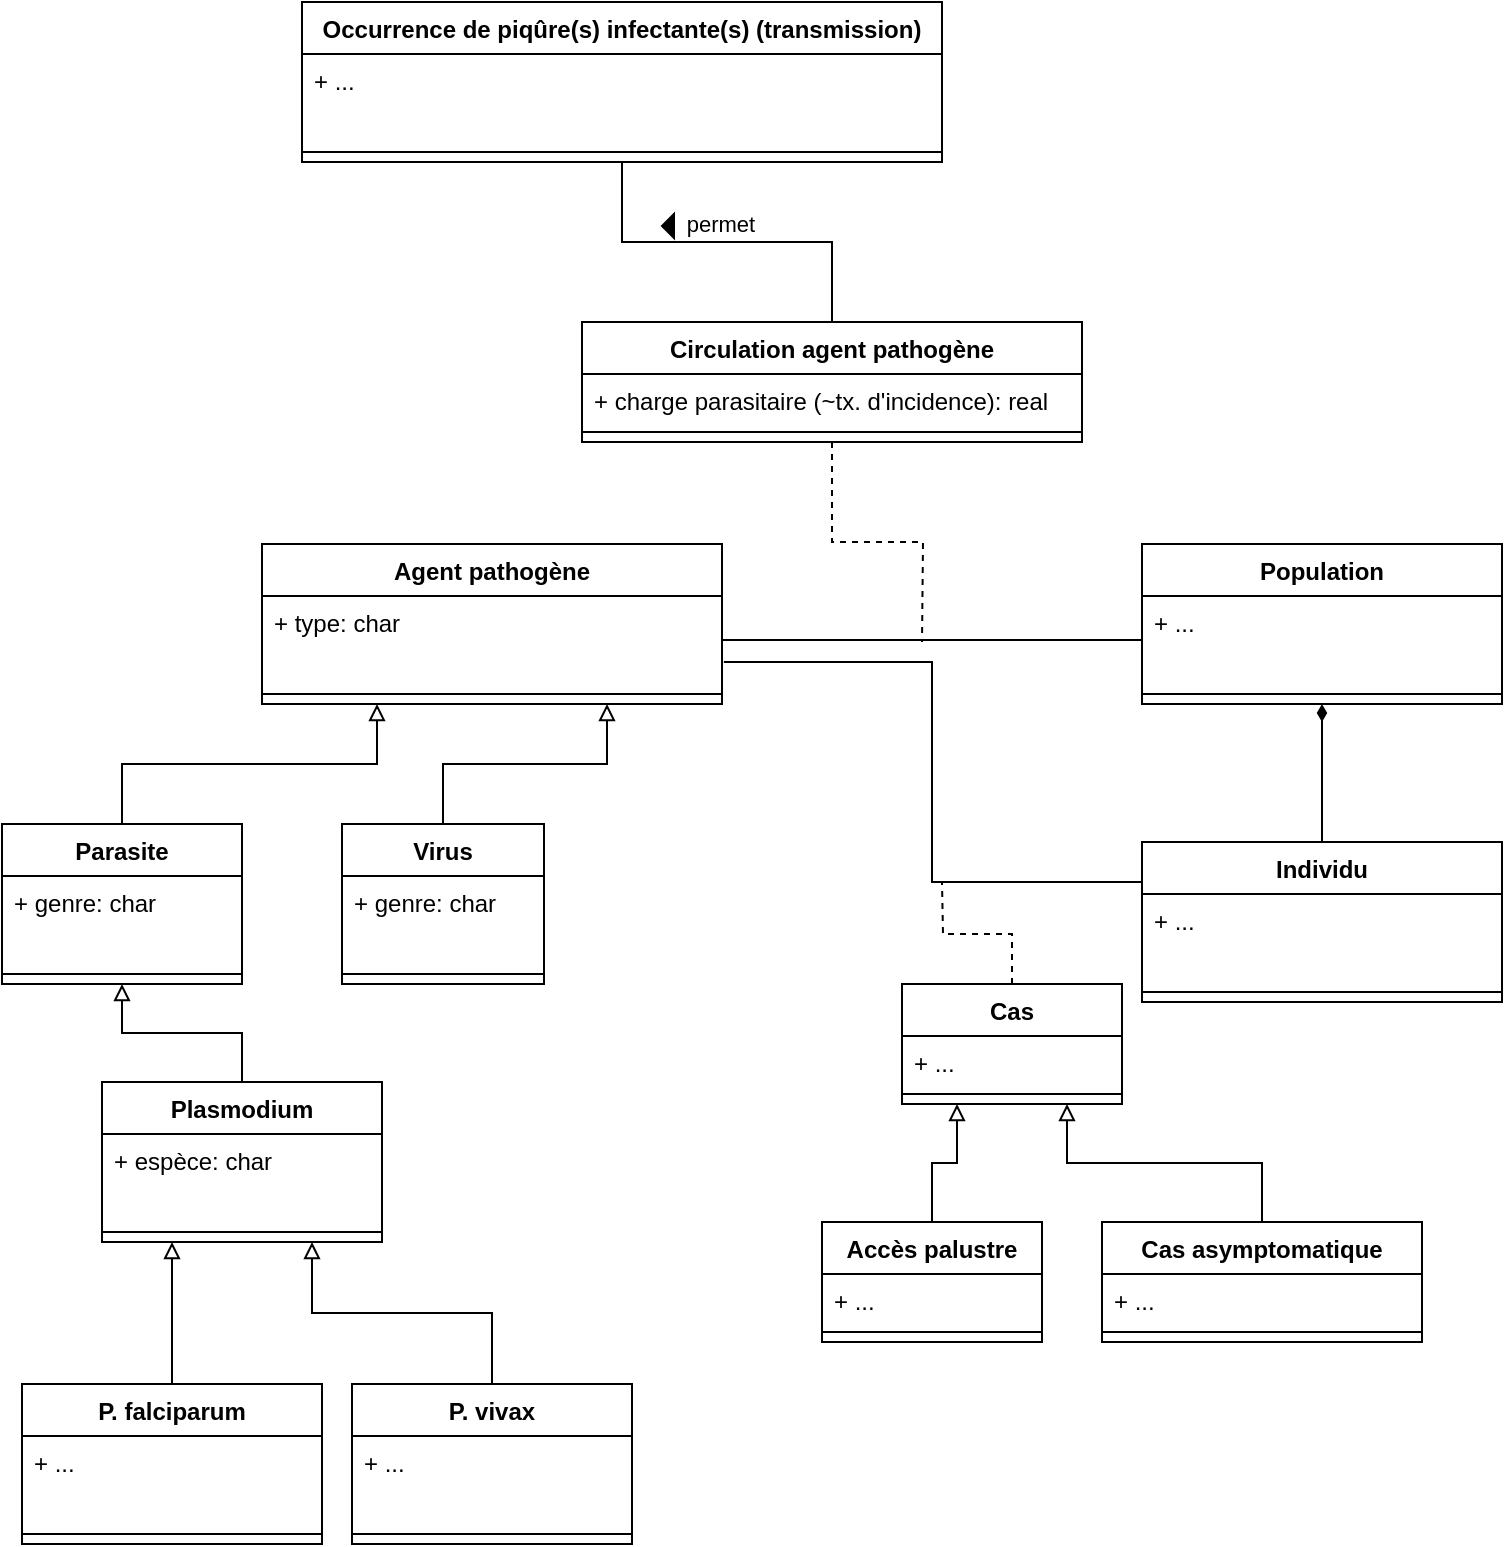 <mxfile version="18.0.5" type="github">
  <diagram id="hRZjEq_BK22MqC9YCZgR" name="Page-1">
    <mxGraphModel dx="1355" dy="777" grid="1" gridSize="10" guides="1" tooltips="1" connect="1" arrows="1" fold="1" page="1" pageScale="1" pageWidth="827" pageHeight="1169" math="0" shadow="0">
      <root>
        <mxCell id="0" />
        <mxCell id="1" parent="0" />
        <mxCell id="rXyoQtg_9MReQiFkFRUw-1" value="Occurrence de piqûre(s) infectante(s) (transmission)" style="swimlane;fontStyle=1;align=center;verticalAlign=top;childLayout=stackLayout;horizontal=1;startSize=26;horizontalStack=0;resizeParent=1;resizeParentMax=0;resizeLast=0;collapsible=1;marginBottom=0;" vertex="1" parent="1">
          <mxGeometry x="180" y="30" width="320" height="80" as="geometry" />
        </mxCell>
        <mxCell id="rXyoQtg_9MReQiFkFRUw-2" value="+ ..." style="text;strokeColor=none;fillColor=none;align=left;verticalAlign=top;spacingLeft=4;spacingRight=4;overflow=hidden;rotatable=0;points=[[0,0.5],[1,0.5]];portConstraint=eastwest;" vertex="1" parent="rXyoQtg_9MReQiFkFRUw-1">
          <mxGeometry y="26" width="320" height="44" as="geometry" />
        </mxCell>
        <mxCell id="rXyoQtg_9MReQiFkFRUw-3" value="" style="line;strokeWidth=1;fillColor=none;align=left;verticalAlign=middle;spacingTop=-1;spacingLeft=3;spacingRight=3;rotatable=0;labelPosition=right;points=[];portConstraint=eastwest;" vertex="1" parent="rXyoQtg_9MReQiFkFRUw-1">
          <mxGeometry y="70" width="320" height="10" as="geometry" />
        </mxCell>
        <mxCell id="rXyoQtg_9MReQiFkFRUw-4" style="edgeStyle=orthogonalEdgeStyle;rounded=0;orthogonalLoop=1;jettySize=auto;html=1;exitX=0.5;exitY=0;exitDx=0;exitDy=0;entryX=0.5;entryY=1;entryDx=0;entryDy=0;endArrow=none;endFill=0;" edge="1" parent="1" source="rXyoQtg_9MReQiFkFRUw-21" target="rXyoQtg_9MReQiFkFRUw-1">
          <mxGeometry relative="1" as="geometry">
            <mxPoint x="425" y="200" as="sourcePoint" />
          </mxGeometry>
        </mxCell>
        <mxCell id="rXyoQtg_9MReQiFkFRUw-41" value="permet" style="edgeLabel;html=1;align=center;verticalAlign=middle;resizable=0;points=[];" vertex="1" connectable="0" parent="rXyoQtg_9MReQiFkFRUw-4">
          <mxGeometry x="-0.116" y="1" relative="1" as="geometry">
            <mxPoint x="-14" y="-10" as="offset" />
          </mxGeometry>
        </mxCell>
        <mxCell id="rXyoQtg_9MReQiFkFRUw-5" value="Agent pathogène" style="swimlane;fontStyle=1;align=center;verticalAlign=top;childLayout=stackLayout;horizontal=1;startSize=26;horizontalStack=0;resizeParent=1;resizeParentMax=0;resizeLast=0;collapsible=1;marginBottom=0;" vertex="1" parent="1">
          <mxGeometry x="160" y="301" width="230" height="80" as="geometry" />
        </mxCell>
        <mxCell id="rXyoQtg_9MReQiFkFRUw-6" value="+ type: char" style="text;strokeColor=none;fillColor=none;align=left;verticalAlign=top;spacingLeft=4;spacingRight=4;overflow=hidden;rotatable=0;points=[[0,0.5],[1,0.5]];portConstraint=eastwest;" vertex="1" parent="rXyoQtg_9MReQiFkFRUw-5">
          <mxGeometry y="26" width="230" height="44" as="geometry" />
        </mxCell>
        <mxCell id="rXyoQtg_9MReQiFkFRUw-7" value="" style="line;strokeWidth=1;fillColor=none;align=left;verticalAlign=middle;spacingTop=-1;spacingLeft=3;spacingRight=3;rotatable=0;labelPosition=right;points=[];portConstraint=eastwest;" vertex="1" parent="rXyoQtg_9MReQiFkFRUw-5">
          <mxGeometry y="70" width="230" height="10" as="geometry" />
        </mxCell>
        <mxCell id="rXyoQtg_9MReQiFkFRUw-8" value="Population" style="swimlane;fontStyle=1;align=center;verticalAlign=top;childLayout=stackLayout;horizontal=1;startSize=26;horizontalStack=0;resizeParent=1;resizeParentMax=0;resizeLast=0;collapsible=1;marginBottom=0;" vertex="1" parent="1">
          <mxGeometry x="600" y="301" width="180" height="80" as="geometry" />
        </mxCell>
        <mxCell id="rXyoQtg_9MReQiFkFRUw-9" value="+ ..." style="text;strokeColor=none;fillColor=none;align=left;verticalAlign=top;spacingLeft=4;spacingRight=4;overflow=hidden;rotatable=0;points=[[0,0.5],[1,0.5]];portConstraint=eastwest;" vertex="1" parent="rXyoQtg_9MReQiFkFRUw-8">
          <mxGeometry y="26" width="180" height="44" as="geometry" />
        </mxCell>
        <mxCell id="rXyoQtg_9MReQiFkFRUw-10" value="" style="line;strokeWidth=1;fillColor=none;align=left;verticalAlign=middle;spacingTop=-1;spacingLeft=3;spacingRight=3;rotatable=0;labelPosition=right;points=[];portConstraint=eastwest;" vertex="1" parent="rXyoQtg_9MReQiFkFRUw-8">
          <mxGeometry y="70" width="180" height="10" as="geometry" />
        </mxCell>
        <mxCell id="rXyoQtg_9MReQiFkFRUw-14" style="edgeStyle=orthogonalEdgeStyle;rounded=0;orthogonalLoop=1;jettySize=auto;html=1;exitX=1;exitY=0.5;exitDx=0;exitDy=0;entryX=0;entryY=0.5;entryDx=0;entryDy=0;endArrow=none;endFill=0;" edge="1" parent="1" source="rXyoQtg_9MReQiFkFRUw-6" target="rXyoQtg_9MReQiFkFRUw-9">
          <mxGeometry relative="1" as="geometry" />
        </mxCell>
        <mxCell id="rXyoQtg_9MReQiFkFRUw-37" style="edgeStyle=orthogonalEdgeStyle;rounded=0;orthogonalLoop=1;jettySize=auto;html=1;exitX=0.5;exitY=0;exitDx=0;exitDy=0;entryX=0.5;entryY=1;entryDx=0;entryDy=0;endArrow=block;endFill=0;" edge="1" parent="1" source="rXyoQtg_9MReQiFkFRUw-15" target="rXyoQtg_9MReQiFkFRUw-26">
          <mxGeometry relative="1" as="geometry" />
        </mxCell>
        <mxCell id="rXyoQtg_9MReQiFkFRUw-15" value="Plasmodium" style="swimlane;fontStyle=1;align=center;verticalAlign=top;childLayout=stackLayout;horizontal=1;startSize=26;horizontalStack=0;resizeParent=1;resizeParentMax=0;resizeLast=0;collapsible=1;marginBottom=0;" vertex="1" parent="1">
          <mxGeometry x="80" y="570" width="140" height="80" as="geometry" />
        </mxCell>
        <mxCell id="rXyoQtg_9MReQiFkFRUw-16" value="+ espèce: char" style="text;strokeColor=none;fillColor=none;align=left;verticalAlign=top;spacingLeft=4;spacingRight=4;overflow=hidden;rotatable=0;points=[[0,0.5],[1,0.5]];portConstraint=eastwest;" vertex="1" parent="rXyoQtg_9MReQiFkFRUw-15">
          <mxGeometry y="26" width="140" height="44" as="geometry" />
        </mxCell>
        <mxCell id="rXyoQtg_9MReQiFkFRUw-17" value="" style="line;strokeWidth=1;fillColor=none;align=left;verticalAlign=middle;spacingTop=-1;spacingLeft=3;spacingRight=3;rotatable=0;labelPosition=right;points=[];portConstraint=eastwest;" vertex="1" parent="rXyoQtg_9MReQiFkFRUw-15">
          <mxGeometry y="70" width="140" height="10" as="geometry" />
        </mxCell>
        <mxCell id="rXyoQtg_9MReQiFkFRUw-38" style="edgeStyle=orthogonalEdgeStyle;rounded=0;orthogonalLoop=1;jettySize=auto;html=1;exitX=0.5;exitY=0;exitDx=0;exitDy=0;entryX=0.25;entryY=1;entryDx=0;entryDy=0;endArrow=block;endFill=0;" edge="1" parent="1" source="rXyoQtg_9MReQiFkFRUw-18" target="rXyoQtg_9MReQiFkFRUw-15">
          <mxGeometry relative="1" as="geometry" />
        </mxCell>
        <mxCell id="rXyoQtg_9MReQiFkFRUw-18" value="P. falciparum" style="swimlane;fontStyle=1;align=center;verticalAlign=top;childLayout=stackLayout;horizontal=1;startSize=26;horizontalStack=0;resizeParent=1;resizeParentMax=0;resizeLast=0;collapsible=1;marginBottom=0;" vertex="1" parent="1">
          <mxGeometry x="40" y="721" width="150" height="80" as="geometry" />
        </mxCell>
        <mxCell id="rXyoQtg_9MReQiFkFRUw-19" value="+ ..." style="text;strokeColor=none;fillColor=none;align=left;verticalAlign=top;spacingLeft=4;spacingRight=4;overflow=hidden;rotatable=0;points=[[0,0.5],[1,0.5]];portConstraint=eastwest;" vertex="1" parent="rXyoQtg_9MReQiFkFRUw-18">
          <mxGeometry y="26" width="150" height="44" as="geometry" />
        </mxCell>
        <mxCell id="rXyoQtg_9MReQiFkFRUw-20" value="" style="line;strokeWidth=1;fillColor=none;align=left;verticalAlign=middle;spacingTop=-1;spacingLeft=3;spacingRight=3;rotatable=0;labelPosition=right;points=[];portConstraint=eastwest;" vertex="1" parent="rXyoQtg_9MReQiFkFRUw-18">
          <mxGeometry y="70" width="150" height="10" as="geometry" />
        </mxCell>
        <mxCell id="rXyoQtg_9MReQiFkFRUw-25" style="edgeStyle=orthogonalEdgeStyle;rounded=0;orthogonalLoop=1;jettySize=auto;html=1;exitX=0.5;exitY=1;exitDx=0;exitDy=0;endArrow=none;endFill=0;dashed=1;" edge="1" parent="1" source="rXyoQtg_9MReQiFkFRUw-21">
          <mxGeometry relative="1" as="geometry">
            <mxPoint x="490" y="350" as="targetPoint" />
          </mxGeometry>
        </mxCell>
        <mxCell id="rXyoQtg_9MReQiFkFRUw-21" value="Circulation agent pathogène" style="swimlane;fontStyle=1;align=center;verticalAlign=top;childLayout=stackLayout;horizontal=1;startSize=26;horizontalStack=0;resizeParent=1;resizeParentMax=0;resizeLast=0;collapsible=1;marginBottom=0;" vertex="1" parent="1">
          <mxGeometry x="320" y="190" width="250" height="60" as="geometry" />
        </mxCell>
        <mxCell id="rXyoQtg_9MReQiFkFRUw-22" value="+ charge parasitaire (~tx. d&#39;incidence): real" style="text;strokeColor=none;fillColor=none;align=left;verticalAlign=top;spacingLeft=4;spacingRight=4;overflow=hidden;rotatable=0;points=[[0,0.5],[1,0.5]];portConstraint=eastwest;" vertex="1" parent="rXyoQtg_9MReQiFkFRUw-21">
          <mxGeometry y="26" width="250" height="24" as="geometry" />
        </mxCell>
        <mxCell id="rXyoQtg_9MReQiFkFRUw-23" value="" style="line;strokeWidth=1;fillColor=none;align=left;verticalAlign=middle;spacingTop=-1;spacingLeft=3;spacingRight=3;rotatable=0;labelPosition=right;points=[];portConstraint=eastwest;" vertex="1" parent="rXyoQtg_9MReQiFkFRUw-21">
          <mxGeometry y="50" width="250" height="10" as="geometry" />
        </mxCell>
        <mxCell id="rXyoQtg_9MReQiFkFRUw-35" style="edgeStyle=orthogonalEdgeStyle;rounded=0;orthogonalLoop=1;jettySize=auto;html=1;exitX=0.5;exitY=0;exitDx=0;exitDy=0;entryX=0.25;entryY=1;entryDx=0;entryDy=0;endArrow=block;endFill=0;" edge="1" parent="1" source="rXyoQtg_9MReQiFkFRUw-26" target="rXyoQtg_9MReQiFkFRUw-5">
          <mxGeometry relative="1" as="geometry" />
        </mxCell>
        <mxCell id="rXyoQtg_9MReQiFkFRUw-26" value="Parasite" style="swimlane;fontStyle=1;align=center;verticalAlign=top;childLayout=stackLayout;horizontal=1;startSize=26;horizontalStack=0;resizeParent=1;resizeParentMax=0;resizeLast=0;collapsible=1;marginBottom=0;" vertex="1" parent="1">
          <mxGeometry x="30" y="441" width="120" height="80" as="geometry" />
        </mxCell>
        <mxCell id="rXyoQtg_9MReQiFkFRUw-27" value="+ genre: char" style="text;strokeColor=none;fillColor=none;align=left;verticalAlign=top;spacingLeft=4;spacingRight=4;overflow=hidden;rotatable=0;points=[[0,0.5],[1,0.5]];portConstraint=eastwest;" vertex="1" parent="rXyoQtg_9MReQiFkFRUw-26">
          <mxGeometry y="26" width="120" height="44" as="geometry" />
        </mxCell>
        <mxCell id="rXyoQtg_9MReQiFkFRUw-28" value="" style="line;strokeWidth=1;fillColor=none;align=left;verticalAlign=middle;spacingTop=-1;spacingLeft=3;spacingRight=3;rotatable=0;labelPosition=right;points=[];portConstraint=eastwest;" vertex="1" parent="rXyoQtg_9MReQiFkFRUw-26">
          <mxGeometry y="70" width="120" height="10" as="geometry" />
        </mxCell>
        <mxCell id="rXyoQtg_9MReQiFkFRUw-36" style="edgeStyle=orthogonalEdgeStyle;rounded=0;orthogonalLoop=1;jettySize=auto;html=1;exitX=0.5;exitY=0;exitDx=0;exitDy=0;entryX=0.75;entryY=1;entryDx=0;entryDy=0;endArrow=block;endFill=0;" edge="1" parent="1" source="rXyoQtg_9MReQiFkFRUw-29" target="rXyoQtg_9MReQiFkFRUw-5">
          <mxGeometry relative="1" as="geometry" />
        </mxCell>
        <mxCell id="rXyoQtg_9MReQiFkFRUw-29" value="Virus" style="swimlane;fontStyle=1;align=center;verticalAlign=top;childLayout=stackLayout;horizontal=1;startSize=26;horizontalStack=0;resizeParent=1;resizeParentMax=0;resizeLast=0;collapsible=1;marginBottom=0;" vertex="1" parent="1">
          <mxGeometry x="200" y="441" width="101" height="80" as="geometry" />
        </mxCell>
        <mxCell id="rXyoQtg_9MReQiFkFRUw-30" value="+ genre: char" style="text;strokeColor=none;fillColor=none;align=left;verticalAlign=top;spacingLeft=4;spacingRight=4;overflow=hidden;rotatable=0;points=[[0,0.5],[1,0.5]];portConstraint=eastwest;" vertex="1" parent="rXyoQtg_9MReQiFkFRUw-29">
          <mxGeometry y="26" width="101" height="44" as="geometry" />
        </mxCell>
        <mxCell id="rXyoQtg_9MReQiFkFRUw-31" value="" style="line;strokeWidth=1;fillColor=none;align=left;verticalAlign=middle;spacingTop=-1;spacingLeft=3;spacingRight=3;rotatable=0;labelPosition=right;points=[];portConstraint=eastwest;" vertex="1" parent="rXyoQtg_9MReQiFkFRUw-29">
          <mxGeometry y="70" width="101" height="10" as="geometry" />
        </mxCell>
        <mxCell id="rXyoQtg_9MReQiFkFRUw-39" style="edgeStyle=orthogonalEdgeStyle;rounded=0;orthogonalLoop=1;jettySize=auto;html=1;exitX=0.5;exitY=0;exitDx=0;exitDy=0;entryX=0.75;entryY=1;entryDx=0;entryDy=0;endArrow=block;endFill=0;" edge="1" parent="1" source="rXyoQtg_9MReQiFkFRUw-32" target="rXyoQtg_9MReQiFkFRUw-15">
          <mxGeometry relative="1" as="geometry" />
        </mxCell>
        <mxCell id="rXyoQtg_9MReQiFkFRUw-32" value="P. vivax" style="swimlane;fontStyle=1;align=center;verticalAlign=top;childLayout=stackLayout;horizontal=1;startSize=26;horizontalStack=0;resizeParent=1;resizeParentMax=0;resizeLast=0;collapsible=1;marginBottom=0;" vertex="1" parent="1">
          <mxGeometry x="205" y="721" width="140" height="80" as="geometry" />
        </mxCell>
        <mxCell id="rXyoQtg_9MReQiFkFRUw-33" value="+ ..." style="text;strokeColor=none;fillColor=none;align=left;verticalAlign=top;spacingLeft=4;spacingRight=4;overflow=hidden;rotatable=0;points=[[0,0.5],[1,0.5]];portConstraint=eastwest;" vertex="1" parent="rXyoQtg_9MReQiFkFRUw-32">
          <mxGeometry y="26" width="140" height="44" as="geometry" />
        </mxCell>
        <mxCell id="rXyoQtg_9MReQiFkFRUw-34" value="" style="line;strokeWidth=1;fillColor=none;align=left;verticalAlign=middle;spacingTop=-1;spacingLeft=3;spacingRight=3;rotatable=0;labelPosition=right;points=[];portConstraint=eastwest;" vertex="1" parent="rXyoQtg_9MReQiFkFRUw-32">
          <mxGeometry y="70" width="140" height="10" as="geometry" />
        </mxCell>
        <mxCell id="rXyoQtg_9MReQiFkFRUw-40" value="" style="triangle;aspect=fixed;fillColor=#000000;direction=west;" vertex="1" parent="1">
          <mxGeometry x="360" y="136" width="6" height="12" as="geometry" />
        </mxCell>
        <mxCell id="rXyoQtg_9MReQiFkFRUw-45" style="edgeStyle=orthogonalEdgeStyle;rounded=0;orthogonalLoop=1;jettySize=auto;html=1;exitX=0.5;exitY=0;exitDx=0;exitDy=0;entryX=0.5;entryY=1;entryDx=0;entryDy=0;endArrow=diamondThin;endFill=1;" edge="1" parent="1" source="rXyoQtg_9MReQiFkFRUw-42" target="rXyoQtg_9MReQiFkFRUw-8">
          <mxGeometry relative="1" as="geometry" />
        </mxCell>
        <mxCell id="rXyoQtg_9MReQiFkFRUw-42" value="Individu" style="swimlane;fontStyle=1;align=center;verticalAlign=top;childLayout=stackLayout;horizontal=1;startSize=26;horizontalStack=0;resizeParent=1;resizeParentMax=0;resizeLast=0;collapsible=1;marginBottom=0;" vertex="1" parent="1">
          <mxGeometry x="600" y="450" width="180" height="80" as="geometry" />
        </mxCell>
        <mxCell id="rXyoQtg_9MReQiFkFRUw-43" value="+ ..." style="text;strokeColor=none;fillColor=none;align=left;verticalAlign=top;spacingLeft=4;spacingRight=4;overflow=hidden;rotatable=0;points=[[0,0.5],[1,0.5]];portConstraint=eastwest;" vertex="1" parent="rXyoQtg_9MReQiFkFRUw-42">
          <mxGeometry y="26" width="180" height="44" as="geometry" />
        </mxCell>
        <mxCell id="rXyoQtg_9MReQiFkFRUw-44" value="" style="line;strokeWidth=1;fillColor=none;align=left;verticalAlign=middle;spacingTop=-1;spacingLeft=3;spacingRight=3;rotatable=0;labelPosition=right;points=[];portConstraint=eastwest;" vertex="1" parent="rXyoQtg_9MReQiFkFRUw-42">
          <mxGeometry y="70" width="180" height="10" as="geometry" />
        </mxCell>
        <mxCell id="rXyoQtg_9MReQiFkFRUw-46" value="Cas" style="swimlane;fontStyle=1;align=center;verticalAlign=top;childLayout=stackLayout;horizontal=1;startSize=26;horizontalStack=0;resizeParent=1;resizeParentMax=0;resizeLast=0;collapsible=1;marginBottom=0;" vertex="1" parent="1">
          <mxGeometry x="480" y="521" width="110" height="60" as="geometry" />
        </mxCell>
        <mxCell id="rXyoQtg_9MReQiFkFRUw-47" value="+ ... " style="text;strokeColor=none;fillColor=none;align=left;verticalAlign=top;spacingLeft=4;spacingRight=4;overflow=hidden;rotatable=0;points=[[0,0.5],[1,0.5]];portConstraint=eastwest;" vertex="1" parent="rXyoQtg_9MReQiFkFRUw-46">
          <mxGeometry y="26" width="110" height="24" as="geometry" />
        </mxCell>
        <mxCell id="rXyoQtg_9MReQiFkFRUw-48" value="" style="line;strokeWidth=1;fillColor=none;align=left;verticalAlign=middle;spacingTop=-1;spacingLeft=3;spacingRight=3;rotatable=0;labelPosition=right;points=[];portConstraint=eastwest;" vertex="1" parent="rXyoQtg_9MReQiFkFRUw-46">
          <mxGeometry y="50" width="110" height="10" as="geometry" />
        </mxCell>
        <mxCell id="rXyoQtg_9MReQiFkFRUw-49" style="edgeStyle=orthogonalEdgeStyle;rounded=0;orthogonalLoop=1;jettySize=auto;html=1;exitX=1.004;exitY=0.75;exitDx=0;exitDy=0;entryX=0;entryY=0.25;entryDx=0;entryDy=0;endArrow=none;endFill=0;exitPerimeter=0;" edge="1" parent="1" source="rXyoQtg_9MReQiFkFRUw-6" target="rXyoQtg_9MReQiFkFRUw-42">
          <mxGeometry relative="1" as="geometry">
            <mxPoint x="400" y="359" as="sourcePoint" />
            <mxPoint x="610" y="359" as="targetPoint" />
          </mxGeometry>
        </mxCell>
        <mxCell id="rXyoQtg_9MReQiFkFRUw-50" style="edgeStyle=orthogonalEdgeStyle;rounded=0;orthogonalLoop=1;jettySize=auto;html=1;exitX=0.5;exitY=0;exitDx=0;exitDy=0;endArrow=none;endFill=0;dashed=1;" edge="1" parent="1" source="rXyoQtg_9MReQiFkFRUw-46">
          <mxGeometry relative="1" as="geometry">
            <mxPoint x="500" y="470" as="targetPoint" />
            <mxPoint x="455" y="260" as="sourcePoint" />
          </mxGeometry>
        </mxCell>
        <mxCell id="rXyoQtg_9MReQiFkFRUw-57" style="edgeStyle=orthogonalEdgeStyle;rounded=0;orthogonalLoop=1;jettySize=auto;html=1;exitX=0.5;exitY=0;exitDx=0;exitDy=0;entryX=0.25;entryY=1;entryDx=0;entryDy=0;endArrow=block;endFill=0;" edge="1" parent="1" source="rXyoQtg_9MReQiFkFRUw-51" target="rXyoQtg_9MReQiFkFRUw-46">
          <mxGeometry relative="1" as="geometry" />
        </mxCell>
        <mxCell id="rXyoQtg_9MReQiFkFRUw-51" value="Accès palustre" style="swimlane;fontStyle=1;align=center;verticalAlign=top;childLayout=stackLayout;horizontal=1;startSize=26;horizontalStack=0;resizeParent=1;resizeParentMax=0;resizeLast=0;collapsible=1;marginBottom=0;" vertex="1" parent="1">
          <mxGeometry x="440" y="640" width="110" height="60" as="geometry" />
        </mxCell>
        <mxCell id="rXyoQtg_9MReQiFkFRUw-52" value="+ ... " style="text;strokeColor=none;fillColor=none;align=left;verticalAlign=top;spacingLeft=4;spacingRight=4;overflow=hidden;rotatable=0;points=[[0,0.5],[1,0.5]];portConstraint=eastwest;" vertex="1" parent="rXyoQtg_9MReQiFkFRUw-51">
          <mxGeometry y="26" width="110" height="24" as="geometry" />
        </mxCell>
        <mxCell id="rXyoQtg_9MReQiFkFRUw-53" value="" style="line;strokeWidth=1;fillColor=none;align=left;verticalAlign=middle;spacingTop=-1;spacingLeft=3;spacingRight=3;rotatable=0;labelPosition=right;points=[];portConstraint=eastwest;" vertex="1" parent="rXyoQtg_9MReQiFkFRUw-51">
          <mxGeometry y="50" width="110" height="10" as="geometry" />
        </mxCell>
        <mxCell id="rXyoQtg_9MReQiFkFRUw-58" style="edgeStyle=orthogonalEdgeStyle;rounded=0;orthogonalLoop=1;jettySize=auto;html=1;exitX=0.5;exitY=0;exitDx=0;exitDy=0;entryX=0.75;entryY=1;entryDx=0;entryDy=0;endArrow=block;endFill=0;" edge="1" parent="1" source="rXyoQtg_9MReQiFkFRUw-54" target="rXyoQtg_9MReQiFkFRUw-46">
          <mxGeometry relative="1" as="geometry" />
        </mxCell>
        <mxCell id="rXyoQtg_9MReQiFkFRUw-54" value="Cas asymptomatique" style="swimlane;fontStyle=1;align=center;verticalAlign=top;childLayout=stackLayout;horizontal=1;startSize=26;horizontalStack=0;resizeParent=1;resizeParentMax=0;resizeLast=0;collapsible=1;marginBottom=0;" vertex="1" parent="1">
          <mxGeometry x="580" y="640" width="160" height="60" as="geometry" />
        </mxCell>
        <mxCell id="rXyoQtg_9MReQiFkFRUw-55" value="+ ... " style="text;strokeColor=none;fillColor=none;align=left;verticalAlign=top;spacingLeft=4;spacingRight=4;overflow=hidden;rotatable=0;points=[[0,0.5],[1,0.5]];portConstraint=eastwest;" vertex="1" parent="rXyoQtg_9MReQiFkFRUw-54">
          <mxGeometry y="26" width="160" height="24" as="geometry" />
        </mxCell>
        <mxCell id="rXyoQtg_9MReQiFkFRUw-56" value="" style="line;strokeWidth=1;fillColor=none;align=left;verticalAlign=middle;spacingTop=-1;spacingLeft=3;spacingRight=3;rotatable=0;labelPosition=right;points=[];portConstraint=eastwest;" vertex="1" parent="rXyoQtg_9MReQiFkFRUw-54">
          <mxGeometry y="50" width="160" height="10" as="geometry" />
        </mxCell>
      </root>
    </mxGraphModel>
  </diagram>
</mxfile>
